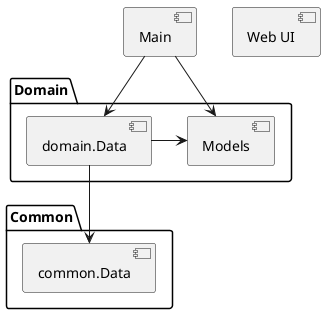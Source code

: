 @startuml component

package Common {
    component [common.Data]
}

package Domain {
    component [Models]
    component [domain.Data]
}

component [Web UI]
component [Main]


[Main] -down-> [domain.Data]
[Main] -down-> [Models]
[domain.Data] -right-> [Models]
[domain.Data] -down-> [common.Data]

@enduml